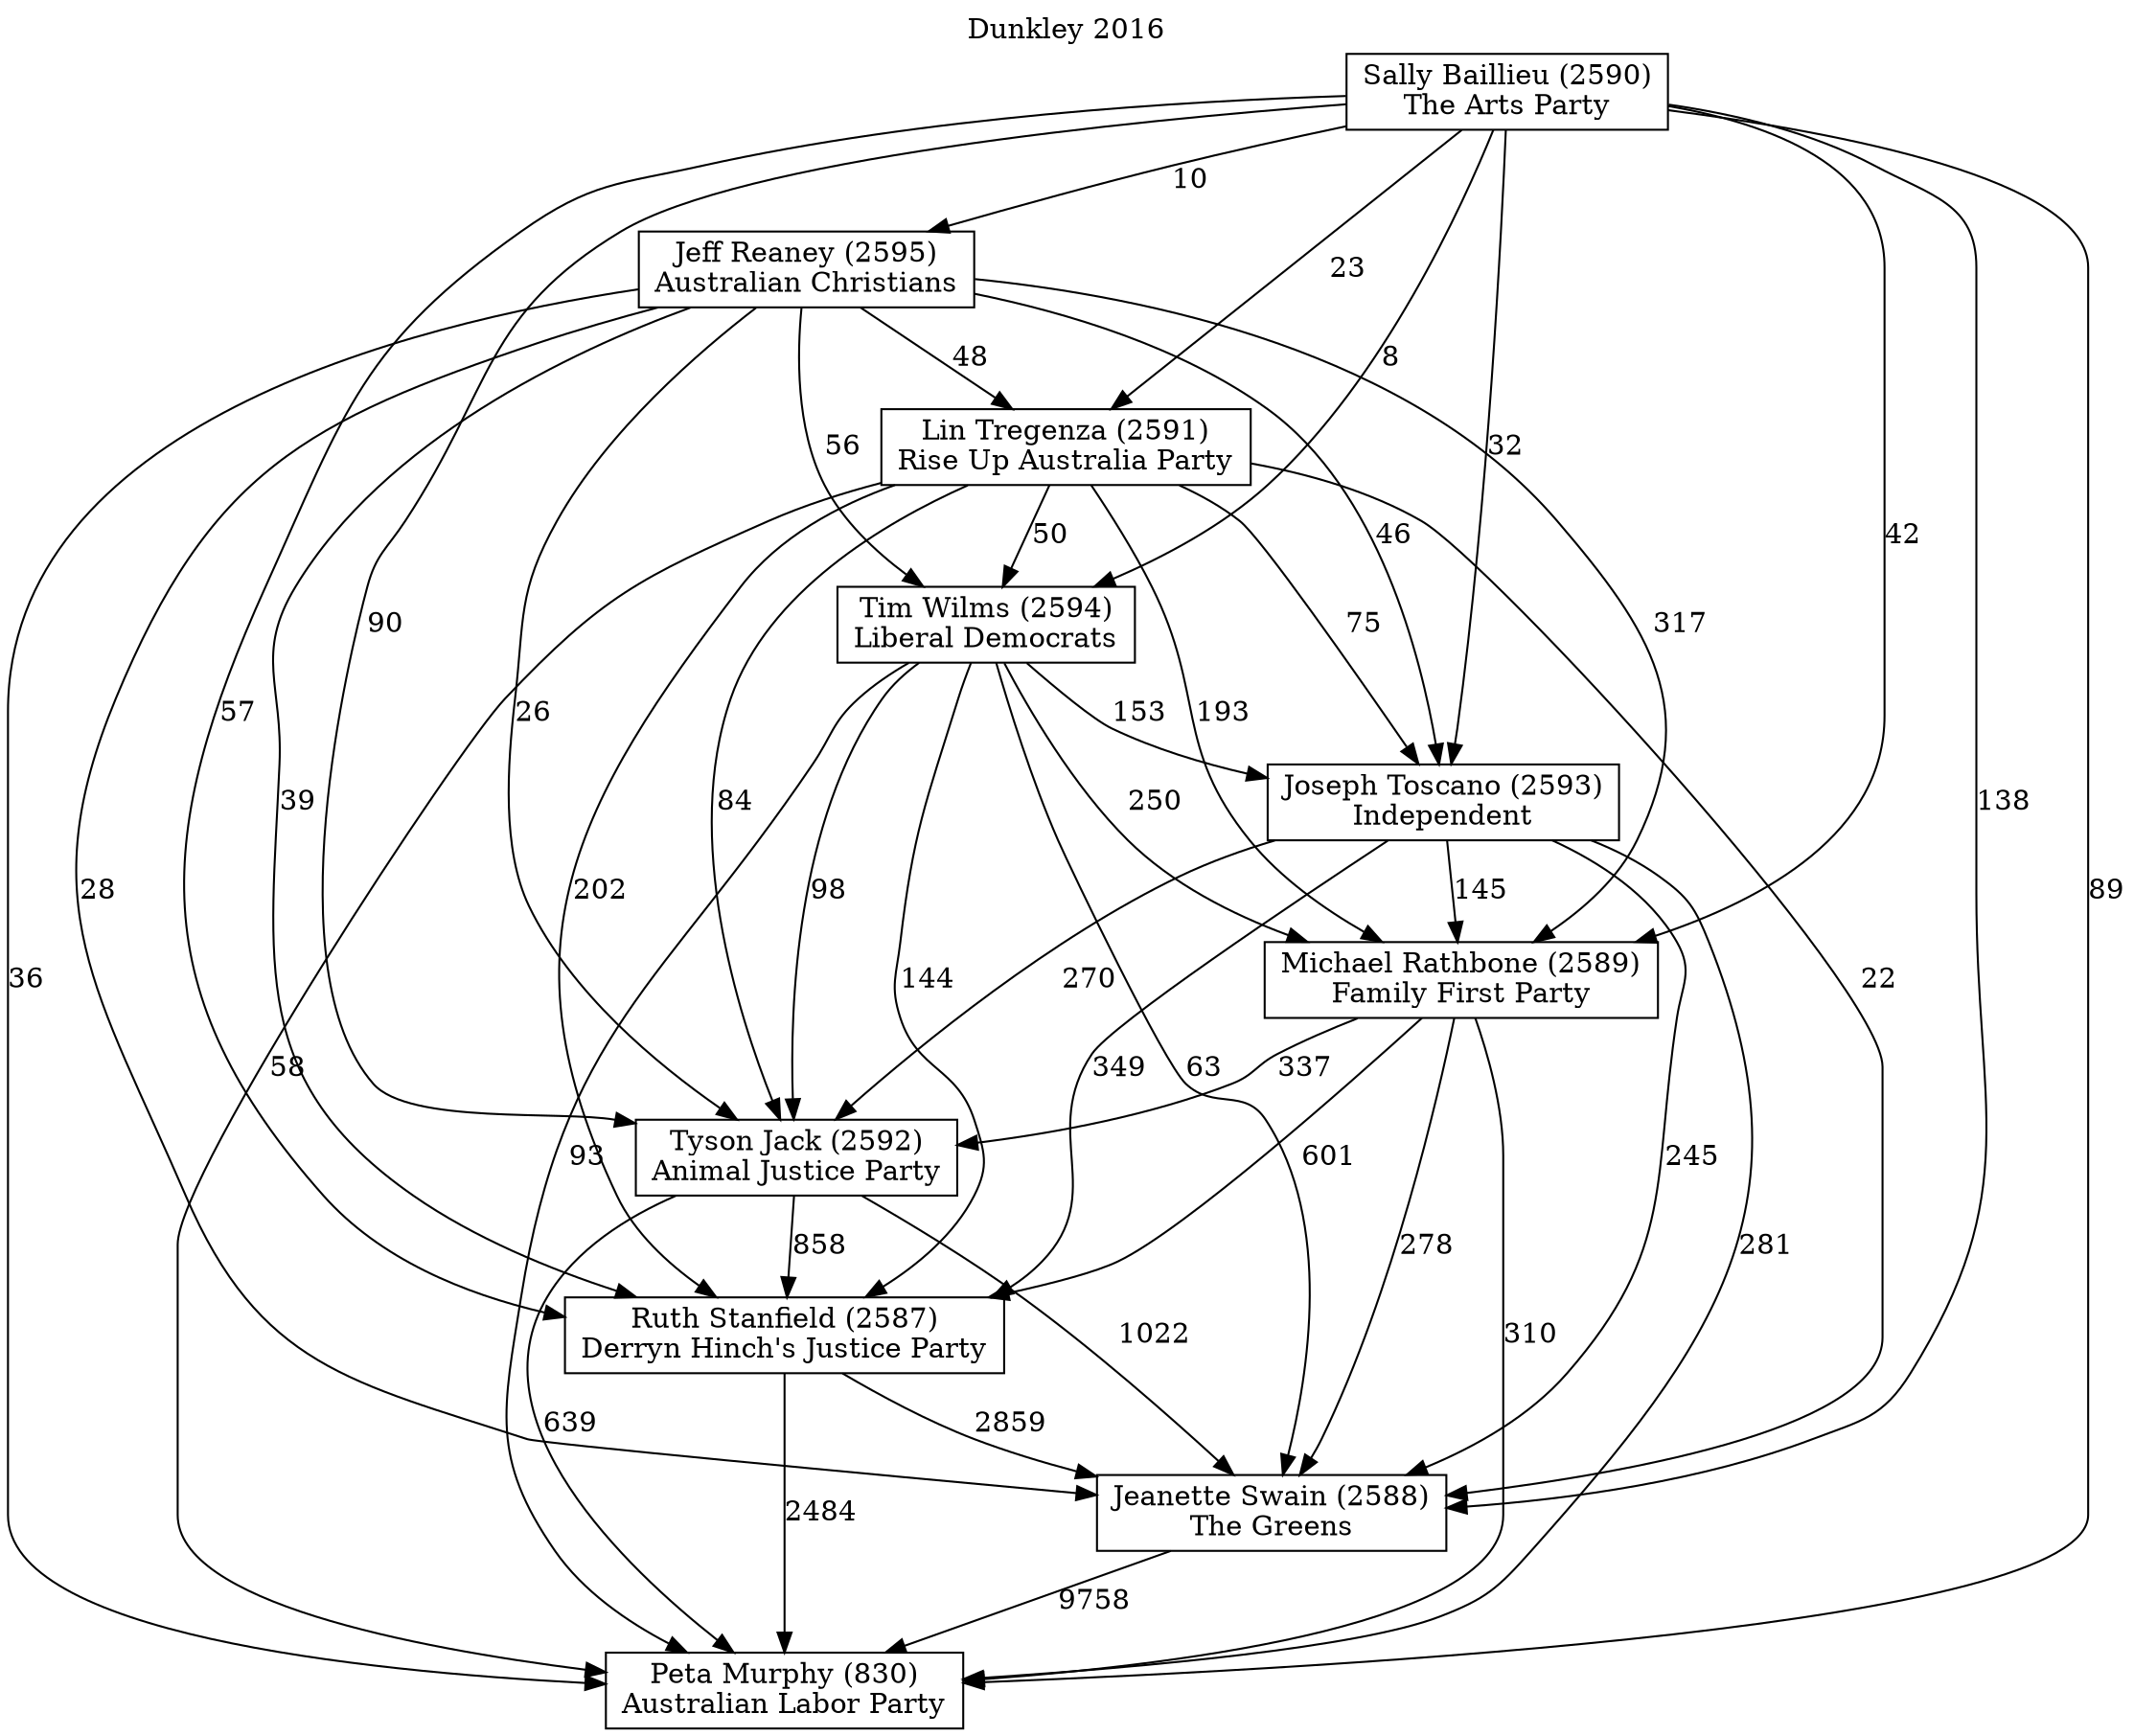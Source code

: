 // House preference flow
digraph "Peta Murphy (830)_Dunkley_2016" {
	graph [label="Dunkley 2016" labelloc=t mclimit=10]
	node [shape=box]
	"Jeanette Swain (2588)" [label="Jeanette Swain (2588)
The Greens"]
	"Jeff Reaney (2595)" [label="Jeff Reaney (2595)
Australian Christians"]
	"Joseph Toscano (2593)" [label="Joseph Toscano (2593)
Independent"]
	"Lin Tregenza (2591)" [label="Lin Tregenza (2591)
Rise Up Australia Party"]
	"Michael Rathbone (2589)" [label="Michael Rathbone (2589)
Family First Party"]
	"Peta Murphy (830)" [label="Peta Murphy (830)
Australian Labor Party"]
	"Ruth Stanfield (2587)" [label="Ruth Stanfield (2587)
Derryn Hinch's Justice Party"]
	"Sally Baillieu (2590)" [label="Sally Baillieu (2590)
The Arts Party"]
	"Tim Wilms (2594)" [label="Tim Wilms (2594)
Liberal Democrats"]
	"Tyson Jack (2592)" [label="Tyson Jack (2592)
Animal Justice Party"]
	"Jeanette Swain (2588)" -> "Peta Murphy (830)" [label=9758]
	"Jeff Reaney (2595)" -> "Jeanette Swain (2588)" [label=28]
	"Jeff Reaney (2595)" -> "Joseph Toscano (2593)" [label=46]
	"Jeff Reaney (2595)" -> "Lin Tregenza (2591)" [label=48]
	"Jeff Reaney (2595)" -> "Michael Rathbone (2589)" [label=317]
	"Jeff Reaney (2595)" -> "Peta Murphy (830)" [label=36]
	"Jeff Reaney (2595)" -> "Ruth Stanfield (2587)" [label=39]
	"Jeff Reaney (2595)" -> "Tim Wilms (2594)" [label=56]
	"Jeff Reaney (2595)" -> "Tyson Jack (2592)" [label=26]
	"Joseph Toscano (2593)" -> "Jeanette Swain (2588)" [label=245]
	"Joseph Toscano (2593)" -> "Michael Rathbone (2589)" [label=145]
	"Joseph Toscano (2593)" -> "Peta Murphy (830)" [label=281]
	"Joseph Toscano (2593)" -> "Ruth Stanfield (2587)" [label=349]
	"Joseph Toscano (2593)" -> "Tyson Jack (2592)" [label=270]
	"Lin Tregenza (2591)" -> "Jeanette Swain (2588)" [label=22]
	"Lin Tregenza (2591)" -> "Joseph Toscano (2593)" [label=75]
	"Lin Tregenza (2591)" -> "Michael Rathbone (2589)" [label=193]
	"Lin Tregenza (2591)" -> "Peta Murphy (830)" [label=58]
	"Lin Tregenza (2591)" -> "Ruth Stanfield (2587)" [label=202]
	"Lin Tregenza (2591)" -> "Tim Wilms (2594)" [label=50]
	"Lin Tregenza (2591)" -> "Tyson Jack (2592)" [label=84]
	"Michael Rathbone (2589)" -> "Jeanette Swain (2588)" [label=278]
	"Michael Rathbone (2589)" -> "Peta Murphy (830)" [label=310]
	"Michael Rathbone (2589)" -> "Ruth Stanfield (2587)" [label=601]
	"Michael Rathbone (2589)" -> "Tyson Jack (2592)" [label=337]
	"Ruth Stanfield (2587)" -> "Jeanette Swain (2588)" [label=2859]
	"Ruth Stanfield (2587)" -> "Peta Murphy (830)" [label=2484]
	"Sally Baillieu (2590)" -> "Jeanette Swain (2588)" [label=138]
	"Sally Baillieu (2590)" -> "Jeff Reaney (2595)" [label=10]
	"Sally Baillieu (2590)" -> "Joseph Toscano (2593)" [label=32]
	"Sally Baillieu (2590)" -> "Lin Tregenza (2591)" [label=23]
	"Sally Baillieu (2590)" -> "Michael Rathbone (2589)" [label=42]
	"Sally Baillieu (2590)" -> "Peta Murphy (830)" [label=89]
	"Sally Baillieu (2590)" -> "Ruth Stanfield (2587)" [label=57]
	"Sally Baillieu (2590)" -> "Tim Wilms (2594)" [label=8]
	"Sally Baillieu (2590)" -> "Tyson Jack (2592)" [label=90]
	"Tim Wilms (2594)" -> "Jeanette Swain (2588)" [label=63]
	"Tim Wilms (2594)" -> "Joseph Toscano (2593)" [label=153]
	"Tim Wilms (2594)" -> "Michael Rathbone (2589)" [label=250]
	"Tim Wilms (2594)" -> "Peta Murphy (830)" [label=93]
	"Tim Wilms (2594)" -> "Ruth Stanfield (2587)" [label=144]
	"Tim Wilms (2594)" -> "Tyson Jack (2592)" [label=98]
	"Tyson Jack (2592)" -> "Jeanette Swain (2588)" [label=1022]
	"Tyson Jack (2592)" -> "Peta Murphy (830)" [label=639]
	"Tyson Jack (2592)" -> "Ruth Stanfield (2587)" [label=858]
}
